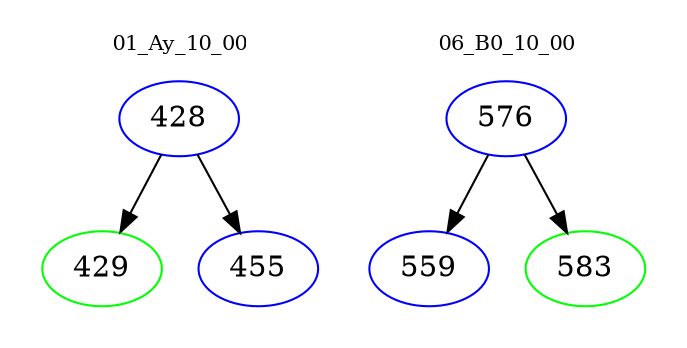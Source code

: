 digraph{
subgraph cluster_0 {
color = white
label = "01_Ay_10_00";
fontsize=10;
T0_428 [label="428", color="blue"]
T0_428 -> T0_429 [color="black"]
T0_429 [label="429", color="green"]
T0_428 -> T0_455 [color="black"]
T0_455 [label="455", color="blue"]
}
subgraph cluster_1 {
color = white
label = "06_B0_10_00";
fontsize=10;
T1_576 [label="576", color="blue"]
T1_576 -> T1_559 [color="black"]
T1_559 [label="559", color="blue"]
T1_576 -> T1_583 [color="black"]
T1_583 [label="583", color="green"]
}
}
